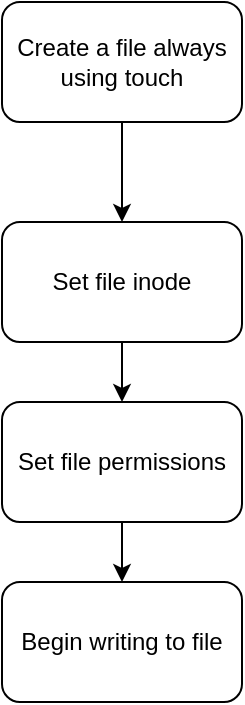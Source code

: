 <mxfile version="24.5.5" type="device">
  <diagram name="Page-1" id="PAry1mBWbd2LTeRyvYFI">
    <mxGraphModel dx="1004" dy="623" grid="1" gridSize="10" guides="1" tooltips="1" connect="1" arrows="1" fold="1" page="1" pageScale="1" pageWidth="827" pageHeight="1169" math="0" shadow="0">
      <root>
        <mxCell id="0" />
        <mxCell id="1" parent="0" />
        <mxCell id="Ajo_lANRQr-tIyGG9spP-4" value="" style="edgeStyle=orthogonalEdgeStyle;rounded=0;orthogonalLoop=1;jettySize=auto;html=1;" edge="1" parent="1" source="Ajo_lANRQr-tIyGG9spP-2" target="Ajo_lANRQr-tIyGG9spP-3">
          <mxGeometry relative="1" as="geometry" />
        </mxCell>
        <mxCell id="Ajo_lANRQr-tIyGG9spP-2" value="Create a file always&lt;div&gt;using touch&lt;/div&gt;" style="rounded=1;whiteSpace=wrap;html=1;" vertex="1" parent="1">
          <mxGeometry x="60" y="20" width="120" height="60" as="geometry" />
        </mxCell>
        <mxCell id="Ajo_lANRQr-tIyGG9spP-6" value="" style="edgeStyle=orthogonalEdgeStyle;rounded=0;orthogonalLoop=1;jettySize=auto;html=1;" edge="1" parent="1" source="Ajo_lANRQr-tIyGG9spP-3" target="Ajo_lANRQr-tIyGG9spP-5">
          <mxGeometry relative="1" as="geometry" />
        </mxCell>
        <mxCell id="Ajo_lANRQr-tIyGG9spP-3" value="Set file inode" style="rounded=1;whiteSpace=wrap;html=1;" vertex="1" parent="1">
          <mxGeometry x="60" y="130" width="120" height="60" as="geometry" />
        </mxCell>
        <mxCell id="Ajo_lANRQr-tIyGG9spP-8" value="" style="edgeStyle=orthogonalEdgeStyle;rounded=0;orthogonalLoop=1;jettySize=auto;html=1;" edge="1" parent="1" source="Ajo_lANRQr-tIyGG9spP-5" target="Ajo_lANRQr-tIyGG9spP-7">
          <mxGeometry relative="1" as="geometry" />
        </mxCell>
        <mxCell id="Ajo_lANRQr-tIyGG9spP-5" value="Set file permissions" style="rounded=1;whiteSpace=wrap;html=1;" vertex="1" parent="1">
          <mxGeometry x="60" y="220" width="120" height="60" as="geometry" />
        </mxCell>
        <mxCell id="Ajo_lANRQr-tIyGG9spP-7" value="Begin writing to file" style="rounded=1;whiteSpace=wrap;html=1;" vertex="1" parent="1">
          <mxGeometry x="60" y="310" width="120" height="60" as="geometry" />
        </mxCell>
      </root>
    </mxGraphModel>
  </diagram>
</mxfile>
